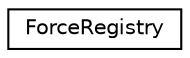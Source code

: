 digraph "Graphical Class Hierarchy"
{
  edge [fontname="Helvetica",fontsize="10",labelfontname="Helvetica",labelfontsize="10"];
  node [fontname="Helvetica",fontsize="10",shape=record];
  rankdir="LR";
  Node1 [label="ForceRegistry",height=0.2,width=0.4,color="black", fillcolor="white", style="filled",URL="$classForceRegistry.html"];
}
